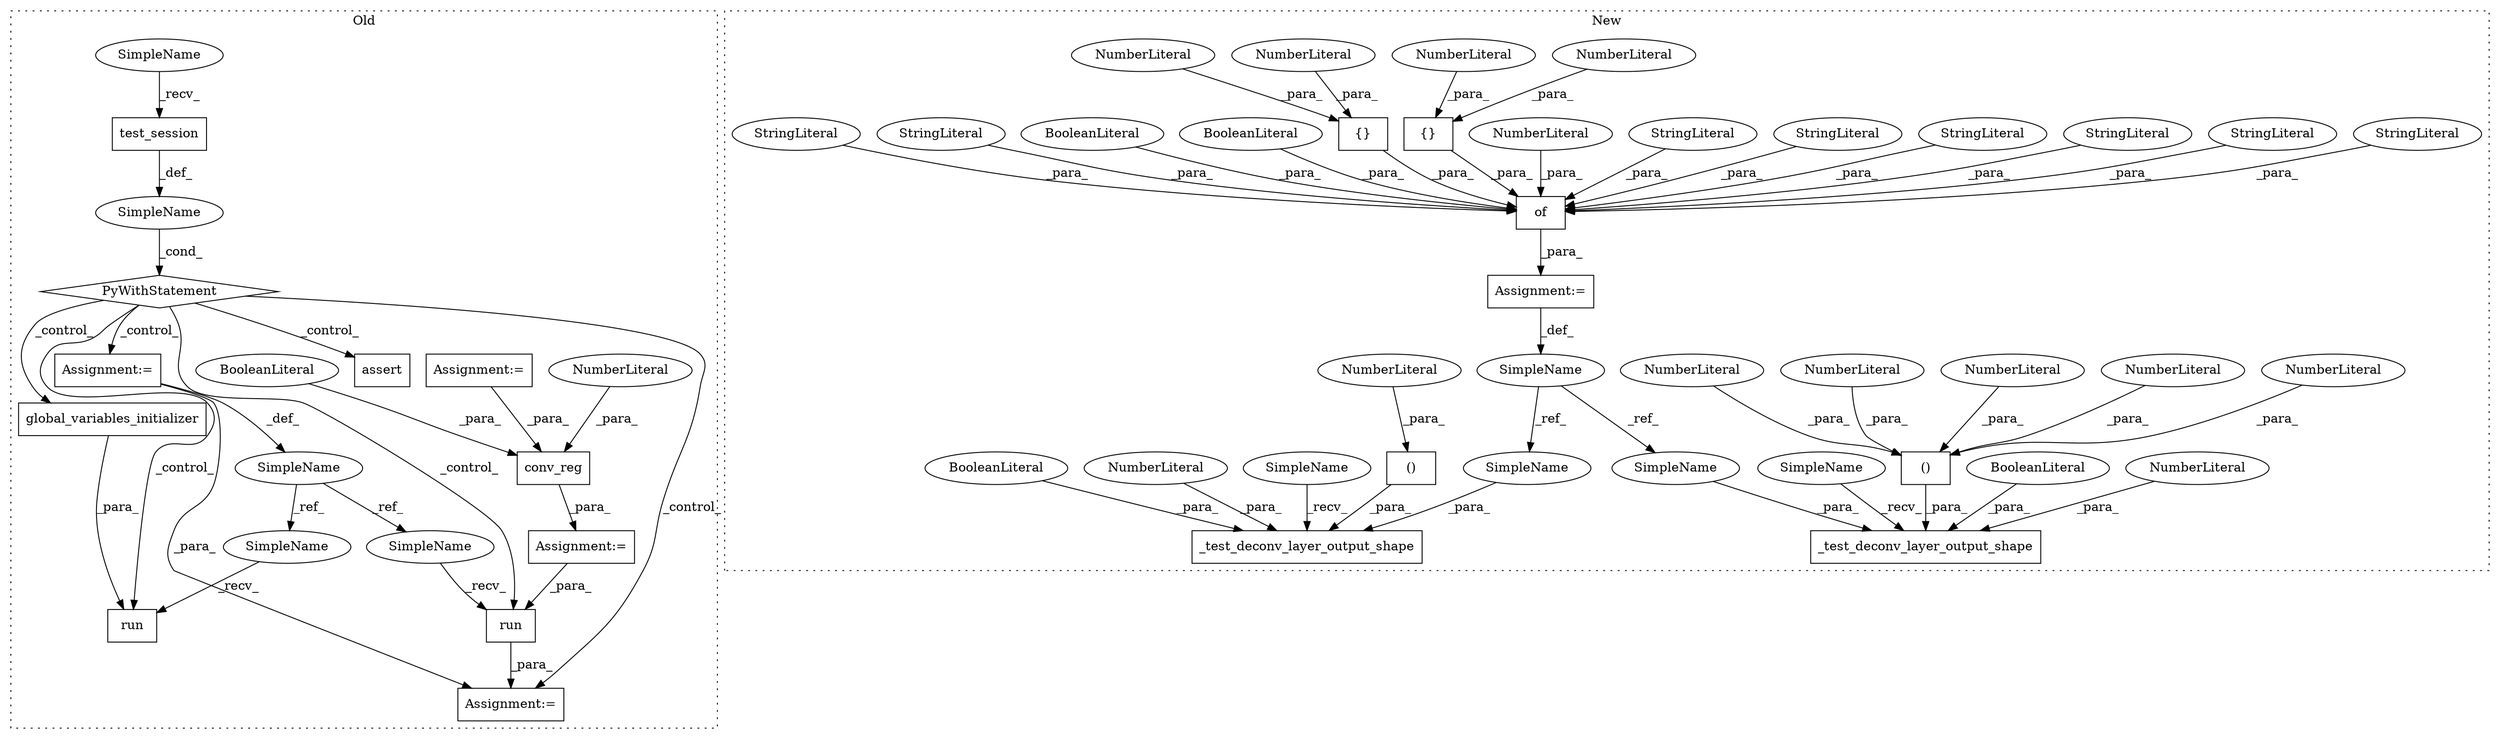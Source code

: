 digraph G {
subgraph cluster0 {
1 [label="test_session" a="32" s="7134" l="14" shape="box"];
3 [label="PyWithStatement" a="104" s="7119,7148" l="10,2" shape="diamond"];
4 [label="run" a="32" s="7245,7261" l="4,1" shape="box"];
5 [label="SimpleName" a="42" s="7162" l="4" shape="ellipse"];
6 [label="run" a="32" s="7179,7224" l="4,1" shape="box"];
7 [label="SimpleName" a="42" s="" l="" shape="ellipse"];
8 [label="global_variables_initializer" a="32" s="7194" l="30" shape="box"];
9 [label="Assignment:=" a="7" s="7162" l="4" shape="box"];
10 [label="Assignment:=" a="7" s="7068" l="1" shape="box"];
11 [label="Assignment:=" a="7" s="7239" l="1" shape="box"];
12 [label="Assignment:=" a="7" s="6927" l="1" shape="box"];
13 [label="assert" a="32" s="7275,7372" l="22,1" shape="box"];
18 [label="conv_reg" a="32" s="7069,7091" l="9,1" shape="box"];
19 [label="BooleanLiteral" a="9" s="7083" l="4" shape="ellipse"];
49 [label="NumberLiteral" a="34" s="7088" l="3" shape="ellipse"];
50 [label="SimpleName" a="42" s="7129" l="4" shape="ellipse"];
55 [label="SimpleName" a="42" s="7174" l="4" shape="ellipse"];
56 [label="SimpleName" a="42" s="7240" l="4" shape="ellipse"];
label = "Old";
style="dotted";
}
subgraph cluster1 {
2 [label="()" a="106" s="7253" l="61" shape="box"];
14 [label="NumberLiteral" a="34" s="7282" l="2" shape="ellipse"];
15 [label="NumberLiteral" a="34" s="7253" l="1" shape="ellipse"];
16 [label="NumberLiteral" a="34" s="7297" l="2" shape="ellipse"];
17 [label="NumberLiteral" a="34" s="7267" l="2" shape="ellipse"];
20 [label="_test_deconv_layer_output_shape" a="32" s="7202,7324" l="32,1" shape="box"];
21 [label="NumberLiteral" a="34" s="7234" l="1" shape="ellipse"];
22 [label="BooleanLiteral" a="9" s="7316" l="4" shape="ellipse"];
23 [label="_test_deconv_layer_output_shape" a="32" s="7336,7459" l="32,1" shape="box"];
24 [label="()" a="106" s="7387" l="61" shape="box"];
25 [label="NumberLiteral" a="34" s="7401" l="2" shape="ellipse"];
26 [label="NumberLiteral" a="34" s="7456" l="3" shape="ellipse"];
27 [label="of" a="32" s="7010,7190" l="3,1" shape="box"];
28 [label="BooleanLiteral" a="9" s="7450" l="5" shape="ellipse"];
29 [label="StringLiteral" a="45" s="7122" l="11" shape="ellipse"];
30 [label="StringLiteral" a="45" s="7134" l="7" shape="ellipse"];
31 [label="StringLiteral" a="45" s="7089" l="11" shape="ellipse"];
32 [label="StringLiteral" a="45" s="7142" l="15" shape="ellipse"];
33 [label="StringLiteral" a="45" s="7013" l="15" shape="ellipse"];
34 [label="StringLiteral" a="45" s="7107" l="9" shape="ellipse"];
35 [label="{}" a="4" s="7081,7087" l="1,1" shape="box"];
36 [label="NumberLiteral" a="34" s="7029" l="2" shape="ellipse"];
37 [label="{}" a="4" s="7055,7061" l="1,1" shape="box"];
38 [label="NumberLiteral" a="34" s="7084" l="1" shape="ellipse"];
39 [label="NumberLiteral" a="34" s="7056" l="1" shape="ellipse"];
40 [label="NumberLiteral" a="34" s="7082" l="1" shape="ellipse"];
41 [label="NumberLiteral" a="34" s="7058" l="1" shape="ellipse"];
42 [label="BooleanLiteral" a="9" s="7117" l="4" shape="ellipse"];
43 [label="BooleanLiteral" a="9" s="7101" l="5" shape="ellipse"];
44 [label="SimpleName" a="42" s="6994" l="11" shape="ellipse"];
45 [label="Assignment:=" a="7" s="7005" l="1" shape="box"];
46 [label="StringLiteral" a="45" s="7063" l="8" shape="ellipse"];
47 [label="StringLiteral" a="45" s="7032" l="13" shape="ellipse"];
48 [label="NumberLiteral" a="34" s="7312" l="2" shape="ellipse"];
51 [label="SimpleName" a="42" s="7197" l="4" shape="ellipse"];
52 [label="SimpleName" a="42" s="7331" l="4" shape="ellipse"];
53 [label="SimpleName" a="42" s="7236" l="11" shape="ellipse"];
54 [label="SimpleName" a="42" s="7370" l="11" shape="ellipse"];
label = "New";
style="dotted";
}
1 -> 7 [label="_def_"];
2 -> 20 [label="_para_"];
3 -> 13 [label="_control_"];
3 -> 11 [label="_control_"];
3 -> 6 [label="_control_"];
3 -> 8 [label="_control_"];
3 -> 9 [label="_control_"];
3 -> 4 [label="_control_"];
4 -> 11 [label="_para_"];
5 -> 55 [label="_ref_"];
5 -> 56 [label="_ref_"];
7 -> 3 [label="_cond_"];
8 -> 6 [label="_para_"];
9 -> 11 [label="_para_"];
9 -> 5 [label="_def_"];
10 -> 4 [label="_para_"];
12 -> 18 [label="_para_"];
14 -> 2 [label="_para_"];
15 -> 2 [label="_para_"];
16 -> 2 [label="_para_"];
17 -> 2 [label="_para_"];
18 -> 10 [label="_para_"];
19 -> 18 [label="_para_"];
21 -> 20 [label="_para_"];
22 -> 20 [label="_para_"];
24 -> 23 [label="_para_"];
25 -> 24 [label="_para_"];
26 -> 23 [label="_para_"];
27 -> 45 [label="_para_"];
28 -> 23 [label="_para_"];
29 -> 27 [label="_para_"];
30 -> 27 [label="_para_"];
31 -> 27 [label="_para_"];
32 -> 27 [label="_para_"];
33 -> 27 [label="_para_"];
34 -> 27 [label="_para_"];
35 -> 27 [label="_para_"];
36 -> 27 [label="_para_"];
37 -> 27 [label="_para_"];
38 -> 35 [label="_para_"];
39 -> 37 [label="_para_"];
40 -> 35 [label="_para_"];
41 -> 37 [label="_para_"];
42 -> 27 [label="_para_"];
43 -> 27 [label="_para_"];
44 -> 54 [label="_ref_"];
44 -> 53 [label="_ref_"];
45 -> 44 [label="_def_"];
46 -> 27 [label="_para_"];
47 -> 27 [label="_para_"];
48 -> 2 [label="_para_"];
49 -> 18 [label="_para_"];
50 -> 1 [label="_recv_"];
51 -> 20 [label="_recv_"];
52 -> 23 [label="_recv_"];
53 -> 20 [label="_para_"];
54 -> 23 [label="_para_"];
55 -> 6 [label="_recv_"];
56 -> 4 [label="_recv_"];
}